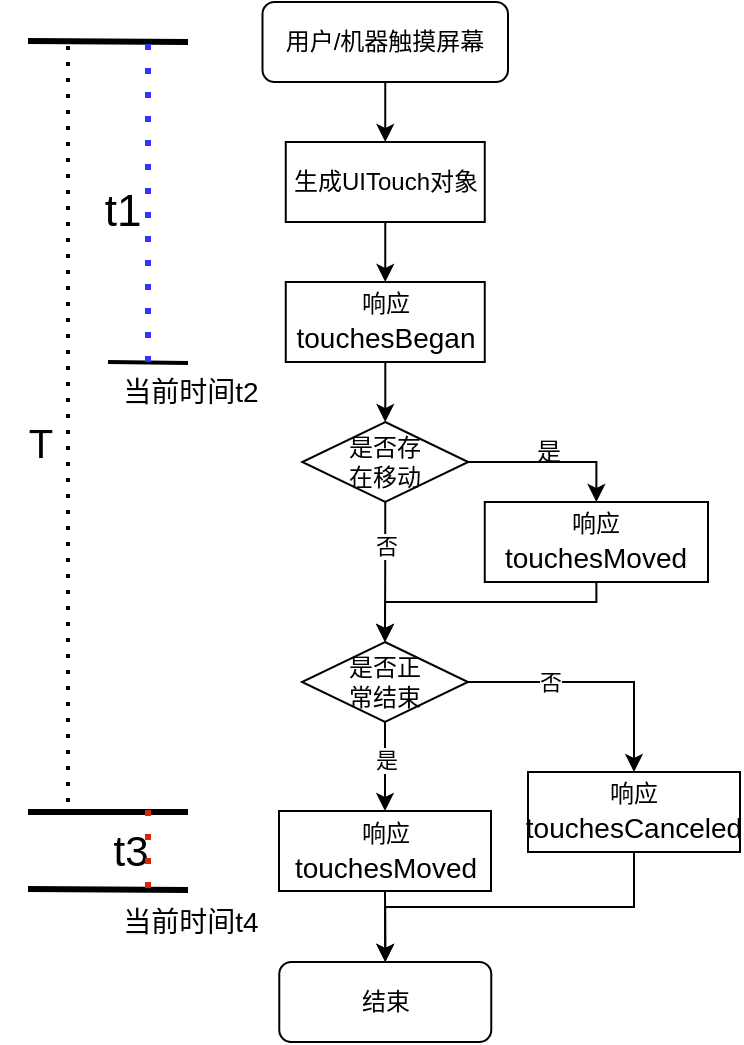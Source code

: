 <mxfile version="24.2.5" type="github">
  <diagram name="第 1 页" id="cUPQilYxBffBbkeb9Y6o">
    <mxGraphModel dx="1242" dy="752" grid="1" gridSize="10" guides="1" tooltips="1" connect="1" arrows="1" fold="1" page="1" pageScale="1" pageWidth="827" pageHeight="1169" math="0" shadow="0">
      <root>
        <mxCell id="0" />
        <mxCell id="1" parent="0" />
        <mxCell id="lE1Qpb3CKNX3zS15iR8Y-15" style="edgeStyle=orthogonalEdgeStyle;rounded=0;orthogonalLoop=1;jettySize=auto;html=1;exitX=0.5;exitY=1;exitDx=0;exitDy=0;entryX=0.5;entryY=0;entryDx=0;entryDy=0;" edge="1" parent="1" source="lE1Qpb3CKNX3zS15iR8Y-1" target="lE1Qpb3CKNX3zS15iR8Y-3">
          <mxGeometry relative="1" as="geometry" />
        </mxCell>
        <mxCell id="lE1Qpb3CKNX3zS15iR8Y-1" value="用户/机器触摸屏幕" style="rounded=1;whiteSpace=wrap;html=1;" vertex="1" parent="1">
          <mxGeometry x="357.25" y="160" width="122.75" height="40" as="geometry" />
        </mxCell>
        <mxCell id="lE1Qpb3CKNX3zS15iR8Y-16" style="edgeStyle=orthogonalEdgeStyle;rounded=0;orthogonalLoop=1;jettySize=auto;html=1;exitX=0.5;exitY=1;exitDx=0;exitDy=0;entryX=0.5;entryY=0;entryDx=0;entryDy=0;" edge="1" parent="1" source="lE1Qpb3CKNX3zS15iR8Y-3" target="lE1Qpb3CKNX3zS15iR8Y-5">
          <mxGeometry relative="1" as="geometry" />
        </mxCell>
        <mxCell id="lE1Qpb3CKNX3zS15iR8Y-3" value="生成UITouch对象" style="rounded=0;whiteSpace=wrap;html=1;" vertex="1" parent="1">
          <mxGeometry x="368.88" y="230" width="99.5" height="40" as="geometry" />
        </mxCell>
        <mxCell id="lE1Qpb3CKNX3zS15iR8Y-7" value="" style="edgeStyle=orthogonalEdgeStyle;rounded=0;orthogonalLoop=1;jettySize=auto;html=1;" edge="1" parent="1" source="lE1Qpb3CKNX3zS15iR8Y-5" target="lE1Qpb3CKNX3zS15iR8Y-6">
          <mxGeometry relative="1" as="geometry" />
        </mxCell>
        <mxCell id="lE1Qpb3CKNX3zS15iR8Y-5" value="响应&lt;span style=&quot;text-align: start; font-size: 10.5pt; line-height: 16.8px; font-family: Calibri, sans-serif;&quot; lang=&quot;EN-US&quot;&gt;touchesBegan&lt;/span&gt;&lt;span style=&quot;font-family: -webkit-standard; font-size: medium; text-align: start;&quot;&gt;&lt;/span&gt;" style="rounded=0;whiteSpace=wrap;html=1;" vertex="1" parent="1">
          <mxGeometry x="368.88" y="300" width="99.5" height="40" as="geometry" />
        </mxCell>
        <mxCell id="lE1Qpb3CKNX3zS15iR8Y-17" style="edgeStyle=orthogonalEdgeStyle;rounded=0;orthogonalLoop=1;jettySize=auto;html=1;exitX=1;exitY=0.5;exitDx=0;exitDy=0;entryX=0.5;entryY=0;entryDx=0;entryDy=0;" edge="1" parent="1" source="lE1Qpb3CKNX3zS15iR8Y-6" target="lE1Qpb3CKNX3zS15iR8Y-8">
          <mxGeometry relative="1" as="geometry" />
        </mxCell>
        <mxCell id="lE1Qpb3CKNX3zS15iR8Y-19" style="edgeStyle=orthogonalEdgeStyle;rounded=0;orthogonalLoop=1;jettySize=auto;html=1;exitX=0.5;exitY=1;exitDx=0;exitDy=0;entryX=0.5;entryY=0;entryDx=0;entryDy=0;" edge="1" parent="1" source="lE1Qpb3CKNX3zS15iR8Y-6" target="lE1Qpb3CKNX3zS15iR8Y-11">
          <mxGeometry relative="1" as="geometry" />
        </mxCell>
        <mxCell id="lE1Qpb3CKNX3zS15iR8Y-24" value="否" style="edgeLabel;html=1;align=center;verticalAlign=middle;resizable=0;points=[];" vertex="1" connectable="0" parent="lE1Qpb3CKNX3zS15iR8Y-19">
          <mxGeometry x="-0.372" relative="1" as="geometry">
            <mxPoint as="offset" />
          </mxGeometry>
        </mxCell>
        <mxCell id="lE1Qpb3CKNX3zS15iR8Y-6" value="是否存&lt;div&gt;在移动&lt;/div&gt;" style="rhombus;whiteSpace=wrap;html=1;rounded=0;" vertex="1" parent="1">
          <mxGeometry x="377.13" y="370" width="83" height="40" as="geometry" />
        </mxCell>
        <mxCell id="lE1Qpb3CKNX3zS15iR8Y-21" style="edgeStyle=orthogonalEdgeStyle;rounded=0;orthogonalLoop=1;jettySize=auto;html=1;exitX=0.5;exitY=1;exitDx=0;exitDy=0;entryX=0.5;entryY=0;entryDx=0;entryDy=0;" edge="1" parent="1" source="lE1Qpb3CKNX3zS15iR8Y-8" target="lE1Qpb3CKNX3zS15iR8Y-11">
          <mxGeometry relative="1" as="geometry">
            <Array as="points">
              <mxPoint x="524" y="460" />
              <mxPoint x="419" y="460" />
            </Array>
          </mxGeometry>
        </mxCell>
        <mxCell id="lE1Qpb3CKNX3zS15iR8Y-8" value="响应&lt;span style=&quot;text-align: start; font-size: 10.5pt; line-height: 16.8px; font-family: Calibri, sans-serif;&quot; lang=&quot;EN-US&quot;&gt;&lt;span style=&quot;font-size: 10.5pt; line-height: 16.8px;&quot; lang=&quot;EN-US&quot;&gt;touchesMoved&lt;/span&gt;&lt;/span&gt;&lt;span style=&quot;font-family: -webkit-standard; font-size: medium; text-align: start;&quot;&gt;&lt;/span&gt;" style="rounded=0;whiteSpace=wrap;html=1;" vertex="1" parent="1">
          <mxGeometry x="468.38" y="410" width="111.62" height="40" as="geometry" />
        </mxCell>
        <mxCell id="lE1Qpb3CKNX3zS15iR8Y-10" value="是" style="text;html=1;align=center;verticalAlign=middle;resizable=0;points=[];autosize=1;strokeColor=none;fillColor=none;" vertex="1" parent="1">
          <mxGeometry x="480" y="370" width="40" height="30" as="geometry" />
        </mxCell>
        <mxCell id="lE1Qpb3CKNX3zS15iR8Y-22" style="edgeStyle=orthogonalEdgeStyle;rounded=0;orthogonalLoop=1;jettySize=auto;html=1;exitX=0.5;exitY=1;exitDx=0;exitDy=0;entryX=0.5;entryY=0;entryDx=0;entryDy=0;" edge="1" parent="1" source="lE1Qpb3CKNX3zS15iR8Y-11" target="lE1Qpb3CKNX3zS15iR8Y-12">
          <mxGeometry relative="1" as="geometry" />
        </mxCell>
        <mxCell id="lE1Qpb3CKNX3zS15iR8Y-25" value="是" style="edgeLabel;html=1;align=center;verticalAlign=middle;resizable=0;points=[];" vertex="1" connectable="0" parent="lE1Qpb3CKNX3zS15iR8Y-22">
          <mxGeometry x="-0.156" relative="1" as="geometry">
            <mxPoint as="offset" />
          </mxGeometry>
        </mxCell>
        <mxCell id="lE1Qpb3CKNX3zS15iR8Y-26" style="edgeStyle=orthogonalEdgeStyle;rounded=0;orthogonalLoop=1;jettySize=auto;html=1;exitX=1;exitY=0.5;exitDx=0;exitDy=0;entryX=0.5;entryY=0;entryDx=0;entryDy=0;" edge="1" parent="1" source="lE1Qpb3CKNX3zS15iR8Y-11" target="lE1Qpb3CKNX3zS15iR8Y-23">
          <mxGeometry relative="1" as="geometry" />
        </mxCell>
        <mxCell id="lE1Qpb3CKNX3zS15iR8Y-27" value="否" style="edgeLabel;html=1;align=center;verticalAlign=middle;resizable=0;points=[];" vertex="1" connectable="0" parent="lE1Qpb3CKNX3zS15iR8Y-26">
          <mxGeometry x="-0.359" relative="1" as="geometry">
            <mxPoint as="offset" />
          </mxGeometry>
        </mxCell>
        <mxCell id="lE1Qpb3CKNX3zS15iR8Y-11" value="是否正&lt;div&gt;常结束&lt;/div&gt;" style="rhombus;whiteSpace=wrap;html=1;rounded=0;" vertex="1" parent="1">
          <mxGeometry x="377" y="480" width="83" height="40" as="geometry" />
        </mxCell>
        <mxCell id="lE1Qpb3CKNX3zS15iR8Y-28" style="edgeStyle=orthogonalEdgeStyle;rounded=0;orthogonalLoop=1;jettySize=auto;html=1;exitX=0.5;exitY=1;exitDx=0;exitDy=0;entryX=0.5;entryY=0;entryDx=0;entryDy=0;" edge="1" parent="1" source="lE1Qpb3CKNX3zS15iR8Y-12" target="lE1Qpb3CKNX3zS15iR8Y-14">
          <mxGeometry relative="1" as="geometry" />
        </mxCell>
        <mxCell id="lE1Qpb3CKNX3zS15iR8Y-12" value="响应&lt;span style=&quot;text-align: start; font-size: 10.5pt; line-height: 16.8px; font-family: Calibri, sans-serif;&quot; lang=&quot;EN-US&quot;&gt;&lt;span style=&quot;font-size: 10.5pt; line-height: 16.8px;&quot; lang=&quot;EN-US&quot;&gt;touchesMoved&lt;/span&gt;&lt;/span&gt;&lt;span style=&quot;font-family: -webkit-standard; font-size: medium; text-align: start;&quot;&gt;&lt;/span&gt;" style="rounded=0;whiteSpace=wrap;html=1;" vertex="1" parent="1">
          <mxGeometry x="365.5" y="564.5" width="106" height="40" as="geometry" />
        </mxCell>
        <mxCell id="lE1Qpb3CKNX3zS15iR8Y-14" value="结束" style="rounded=1;whiteSpace=wrap;html=1;" vertex="1" parent="1">
          <mxGeometry x="365.63" y="640" width="106" height="40" as="geometry" />
        </mxCell>
        <mxCell id="lE1Qpb3CKNX3zS15iR8Y-29" style="edgeStyle=orthogonalEdgeStyle;rounded=0;orthogonalLoop=1;jettySize=auto;html=1;exitX=0.5;exitY=1;exitDx=0;exitDy=0;entryX=0.5;entryY=0;entryDx=0;entryDy=0;" edge="1" parent="1" source="lE1Qpb3CKNX3zS15iR8Y-23" target="lE1Qpb3CKNX3zS15iR8Y-14">
          <mxGeometry relative="1" as="geometry" />
        </mxCell>
        <mxCell id="lE1Qpb3CKNX3zS15iR8Y-23" value="响应&lt;span style=&quot;text-align: start; font-size: 10.5pt; line-height: 16.8px; font-family: Calibri, sans-serif;&quot; lang=&quot;EN-US&quot;&gt;&lt;span style=&quot;font-size: 10.5pt; line-height: 16.8px;&quot; lang=&quot;EN-US&quot;&gt;touchesCanceled&lt;/span&gt;&lt;/span&gt;&lt;span style=&quot;font-family: -webkit-standard; font-size: medium; text-align: start;&quot;&gt;&lt;/span&gt;" style="rounded=0;whiteSpace=wrap;html=1;" vertex="1" parent="1">
          <mxGeometry x="490" y="545" width="106" height="40" as="geometry" />
        </mxCell>
        <mxCell id="lE1Qpb3CKNX3zS15iR8Y-31" value="" style="endArrow=none;html=1;rounded=0;strokeWidth=3;" edge="1" parent="1">
          <mxGeometry width="50" height="50" relative="1" as="geometry">
            <mxPoint x="240" y="179.5" as="sourcePoint" />
            <mxPoint x="320" y="180" as="targetPoint" />
          </mxGeometry>
        </mxCell>
        <mxCell id="lE1Qpb3CKNX3zS15iR8Y-34" value="" style="endArrow=none;html=1;rounded=0;strokeWidth=2;" edge="1" parent="1">
          <mxGeometry width="50" height="50" relative="1" as="geometry">
            <mxPoint x="280" y="340" as="sourcePoint" />
            <mxPoint x="320" y="340.5" as="targetPoint" />
          </mxGeometry>
        </mxCell>
        <mxCell id="lE1Qpb3CKNX3zS15iR8Y-35" value="" style="endArrow=none;html=1;rounded=0;strokeWidth=3;" edge="1" parent="1">
          <mxGeometry width="50" height="50" relative="1" as="geometry">
            <mxPoint x="240" y="565" as="sourcePoint" />
            <mxPoint x="320" y="565" as="targetPoint" />
          </mxGeometry>
        </mxCell>
        <mxCell id="lE1Qpb3CKNX3zS15iR8Y-36" value="" style="endArrow=none;html=1;rounded=0;strokeWidth=3;" edge="1" parent="1">
          <mxGeometry width="50" height="50" relative="1" as="geometry">
            <mxPoint x="240" y="603.5" as="sourcePoint" />
            <mxPoint x="320" y="604" as="targetPoint" />
          </mxGeometry>
        </mxCell>
        <mxCell id="lE1Qpb3CKNX3zS15iR8Y-38" value="" style="endArrow=none;dashed=1;html=1;dashPattern=1 3;strokeWidth=2;rounded=0;" edge="1" parent="1">
          <mxGeometry width="50" height="50" relative="1" as="geometry">
            <mxPoint x="260" y="560" as="sourcePoint" />
            <mxPoint x="260" y="180" as="targetPoint" />
          </mxGeometry>
        </mxCell>
        <mxCell id="lE1Qpb3CKNX3zS15iR8Y-39" value="T" style="text;html=1;align=center;verticalAlign=middle;resizable=0;points=[];autosize=1;strokeColor=none;fillColor=none;fontSize=20;" vertex="1" parent="1">
          <mxGeometry x="226" y="360" width="40" height="40" as="geometry" />
        </mxCell>
        <mxCell id="lE1Qpb3CKNX3zS15iR8Y-42" value="" style="endArrow=none;dashed=1;html=1;dashPattern=1 3;strokeWidth=3;rounded=0;strokeColor=#3333FF;" edge="1" parent="1">
          <mxGeometry width="50" height="50" relative="1" as="geometry">
            <mxPoint x="300" y="340" as="sourcePoint" />
            <mxPoint x="300" y="180" as="targetPoint" />
          </mxGeometry>
        </mxCell>
        <mxCell id="lE1Qpb3CKNX3zS15iR8Y-43" value="t1" style="edgeLabel;html=1;align=center;verticalAlign=middle;resizable=0;points=[];fontSize=22;" vertex="1" connectable="0" parent="lE1Qpb3CKNX3zS15iR8Y-42">
          <mxGeometry x="-0.062" y="3" relative="1" as="geometry">
            <mxPoint x="-10" as="offset" />
          </mxGeometry>
        </mxCell>
        <mxCell id="lE1Qpb3CKNX3zS15iR8Y-44" value="&lt;font style=&quot;font-size: 14px;&quot;&gt;当前时间t2&lt;/font&gt;" style="text;html=1;align=center;verticalAlign=middle;resizable=0;points=[];autosize=1;strokeColor=none;fillColor=none;" vertex="1" parent="1">
          <mxGeometry x="275.63" y="340" width="90" height="30" as="geometry" />
        </mxCell>
        <mxCell id="lE1Qpb3CKNX3zS15iR8Y-48" value="&lt;font style=&quot;font-size: 14px;&quot;&gt;当前时间t4&lt;/font&gt;" style="text;html=1;align=center;verticalAlign=middle;resizable=0;points=[];autosize=1;strokeColor=none;fillColor=none;" vertex="1" parent="1">
          <mxGeometry x="275.63" y="604.5" width="90" height="30" as="geometry" />
        </mxCell>
        <mxCell id="lE1Qpb3CKNX3zS15iR8Y-52" value="&lt;font style=&quot;font-size: 21px;&quot;&gt;t3&lt;/font&gt;" style="edgeLabel;html=1;align=center;verticalAlign=middle;resizable=0;points=[];fontSize=22;" vertex="1" connectable="0" parent="1">
          <mxGeometry x="300" y="280" as="geometry">
            <mxPoint x="-9" y="305" as="offset" />
          </mxGeometry>
        </mxCell>
        <mxCell id="lE1Qpb3CKNX3zS15iR8Y-53" value="" style="endArrow=none;dashed=1;html=1;dashPattern=1 3;strokeWidth=3;rounded=0;strokeColor=#e32400;" edge="1" parent="1">
          <mxGeometry width="50" height="50" relative="1" as="geometry">
            <mxPoint x="300" y="603" as="sourcePoint" />
            <mxPoint x="300" y="563" as="targetPoint" />
          </mxGeometry>
        </mxCell>
      </root>
    </mxGraphModel>
  </diagram>
</mxfile>
